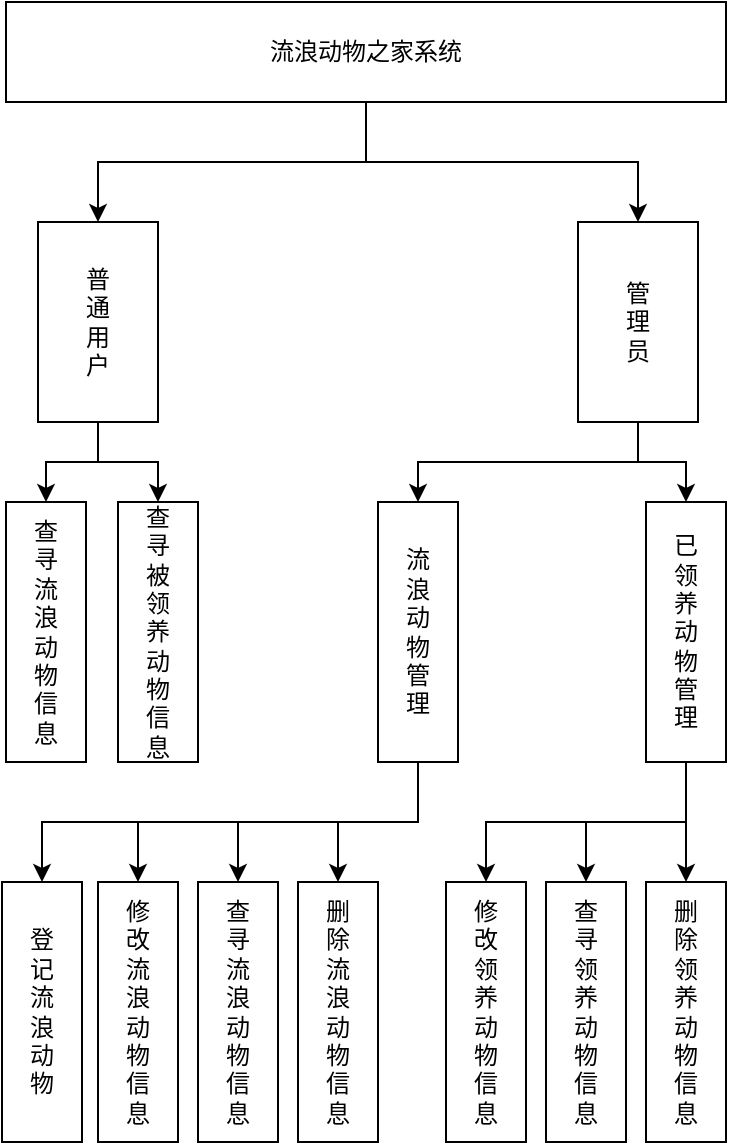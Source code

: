 <mxfile version="16.1.0" type="github">
  <diagram id="hXVJ3gBhNhegeCH-E7-8" name="第 1 页">
    <mxGraphModel dx="1038" dy="663" grid="1" gridSize="10" guides="1" tooltips="1" connect="1" arrows="1" fold="1" page="1" pageScale="1" pageWidth="827" pageHeight="1169" math="0" shadow="0">
      <root>
        <mxCell id="0" />
        <mxCell id="1" parent="0" />
        <mxCell id="3Bbfqr4P4dcc62THV-cg-18" style="edgeStyle=orthogonalEdgeStyle;rounded=0;orthogonalLoop=1;jettySize=auto;html=1;exitX=0.5;exitY=1;exitDx=0;exitDy=0;entryX=0.5;entryY=0;entryDx=0;entryDy=0;" edge="1" parent="1" source="3Bbfqr4P4dcc62THV-cg-17" target="3Bbfqr4P4dcc62THV-cg-19">
          <mxGeometry relative="1" as="geometry">
            <mxPoint x="280" y="150" as="targetPoint" />
          </mxGeometry>
        </mxCell>
        <mxCell id="3Bbfqr4P4dcc62THV-cg-21" style="edgeStyle=orthogonalEdgeStyle;rounded=0;orthogonalLoop=1;jettySize=auto;html=1;exitX=0.5;exitY=1;exitDx=0;exitDy=0;" edge="1" parent="1" source="3Bbfqr4P4dcc62THV-cg-17" target="3Bbfqr4P4dcc62THV-cg-20">
          <mxGeometry relative="1" as="geometry" />
        </mxCell>
        <mxCell id="3Bbfqr4P4dcc62THV-cg-17" value="流浪动物之家系统" style="rounded=0;whiteSpace=wrap;html=1;" vertex="1" parent="1">
          <mxGeometry x="234" y="40" width="360" height="50" as="geometry" />
        </mxCell>
        <mxCell id="3Bbfqr4P4dcc62THV-cg-23" style="edgeStyle=orthogonalEdgeStyle;rounded=0;orthogonalLoop=1;jettySize=auto;html=1;exitX=0.5;exitY=1;exitDx=0;exitDy=0;entryX=0.5;entryY=0;entryDx=0;entryDy=0;" edge="1" parent="1" source="3Bbfqr4P4dcc62THV-cg-19" target="3Bbfqr4P4dcc62THV-cg-24">
          <mxGeometry relative="1" as="geometry">
            <mxPoint x="240" y="290" as="targetPoint" />
          </mxGeometry>
        </mxCell>
        <mxCell id="3Bbfqr4P4dcc62THV-cg-26" style="edgeStyle=orthogonalEdgeStyle;rounded=0;orthogonalLoop=1;jettySize=auto;html=1;exitX=0.5;exitY=1;exitDx=0;exitDy=0;entryX=0.5;entryY=0;entryDx=0;entryDy=0;" edge="1" parent="1" source="3Bbfqr4P4dcc62THV-cg-19" target="3Bbfqr4P4dcc62THV-cg-25">
          <mxGeometry relative="1" as="geometry" />
        </mxCell>
        <mxCell id="3Bbfqr4P4dcc62THV-cg-19" value="普&lt;br&gt;通&lt;br&gt;用&lt;br&gt;户" style="whiteSpace=wrap;html=1;" vertex="1" parent="1">
          <mxGeometry x="250" y="150" width="60" height="100" as="geometry" />
        </mxCell>
        <mxCell id="3Bbfqr4P4dcc62THV-cg-30" style="edgeStyle=orthogonalEdgeStyle;rounded=0;orthogonalLoop=1;jettySize=auto;html=1;exitX=0.5;exitY=1;exitDx=0;exitDy=0;" edge="1" parent="1" source="3Bbfqr4P4dcc62THV-cg-20" target="3Bbfqr4P4dcc62THV-cg-29">
          <mxGeometry relative="1" as="geometry" />
        </mxCell>
        <mxCell id="3Bbfqr4P4dcc62THV-cg-35" style="edgeStyle=orthogonalEdgeStyle;rounded=0;orthogonalLoop=1;jettySize=auto;html=1;exitX=0.5;exitY=1;exitDx=0;exitDy=0;entryX=0.5;entryY=0;entryDx=0;entryDy=0;" edge="1" parent="1" source="3Bbfqr4P4dcc62THV-cg-20" target="3Bbfqr4P4dcc62THV-cg-28">
          <mxGeometry relative="1" as="geometry" />
        </mxCell>
        <mxCell id="3Bbfqr4P4dcc62THV-cg-20" value="管&lt;br&gt;理&lt;br&gt;员" style="whiteSpace=wrap;html=1;" vertex="1" parent="1">
          <mxGeometry x="520" y="150" width="60" height="100" as="geometry" />
        </mxCell>
        <mxCell id="3Bbfqr4P4dcc62THV-cg-24" value="查&lt;br&gt;寻&lt;br&gt;流&lt;br&gt;浪&lt;br&gt;动&lt;br&gt;物&lt;br&gt;信&lt;br&gt;息" style="whiteSpace=wrap;html=1;" vertex="1" parent="1">
          <mxGeometry x="234" y="290" width="40" height="130" as="geometry" />
        </mxCell>
        <mxCell id="3Bbfqr4P4dcc62THV-cg-25" value="查&lt;br&gt;寻&lt;br&gt;被&lt;br&gt;领&lt;br&gt;养&lt;br&gt;动&lt;br&gt;物&lt;br&gt;信&lt;br&gt;息" style="whiteSpace=wrap;html=1;" vertex="1" parent="1">
          <mxGeometry x="290" y="290" width="40" height="130" as="geometry" />
        </mxCell>
        <mxCell id="3Bbfqr4P4dcc62THV-cg-41" style="edgeStyle=orthogonalEdgeStyle;rounded=0;orthogonalLoop=1;jettySize=auto;html=1;exitX=0.5;exitY=1;exitDx=0;exitDy=0;entryX=0.5;entryY=0;entryDx=0;entryDy=0;" edge="1" parent="1" source="3Bbfqr4P4dcc62THV-cg-28" target="3Bbfqr4P4dcc62THV-cg-37">
          <mxGeometry relative="1" as="geometry" />
        </mxCell>
        <mxCell id="3Bbfqr4P4dcc62THV-cg-42" style="edgeStyle=orthogonalEdgeStyle;rounded=0;orthogonalLoop=1;jettySize=auto;html=1;exitX=0.5;exitY=1;exitDx=0;exitDy=0;entryX=0.5;entryY=0;entryDx=0;entryDy=0;" edge="1" parent="1" source="3Bbfqr4P4dcc62THV-cg-28" target="3Bbfqr4P4dcc62THV-cg-38">
          <mxGeometry relative="1" as="geometry" />
        </mxCell>
        <mxCell id="3Bbfqr4P4dcc62THV-cg-43" style="edgeStyle=orthogonalEdgeStyle;rounded=0;orthogonalLoop=1;jettySize=auto;html=1;exitX=0.5;exitY=1;exitDx=0;exitDy=0;entryX=0.5;entryY=0;entryDx=0;entryDy=0;" edge="1" parent="1" source="3Bbfqr4P4dcc62THV-cg-28" target="3Bbfqr4P4dcc62THV-cg-39">
          <mxGeometry relative="1" as="geometry" />
        </mxCell>
        <mxCell id="3Bbfqr4P4dcc62THV-cg-44" style="edgeStyle=orthogonalEdgeStyle;rounded=0;orthogonalLoop=1;jettySize=auto;html=1;exitX=0.5;exitY=1;exitDx=0;exitDy=0;entryX=0.5;entryY=0;entryDx=0;entryDy=0;" edge="1" parent="1" source="3Bbfqr4P4dcc62THV-cg-28" target="3Bbfqr4P4dcc62THV-cg-40">
          <mxGeometry relative="1" as="geometry" />
        </mxCell>
        <mxCell id="3Bbfqr4P4dcc62THV-cg-28" value="流&lt;br&gt;浪&lt;br&gt;动&lt;br&gt;物&lt;br&gt;管&lt;br&gt;理" style="whiteSpace=wrap;html=1;" vertex="1" parent="1">
          <mxGeometry x="420" y="290" width="40" height="130" as="geometry" />
        </mxCell>
        <mxCell id="3Bbfqr4P4dcc62THV-cg-48" style="edgeStyle=orthogonalEdgeStyle;rounded=0;orthogonalLoop=1;jettySize=auto;html=1;exitX=0.5;exitY=1;exitDx=0;exitDy=0;entryX=0.5;entryY=0;entryDx=0;entryDy=0;" edge="1" parent="1" source="3Bbfqr4P4dcc62THV-cg-29" target="3Bbfqr4P4dcc62THV-cg-47">
          <mxGeometry relative="1" as="geometry" />
        </mxCell>
        <mxCell id="3Bbfqr4P4dcc62THV-cg-49" style="edgeStyle=orthogonalEdgeStyle;rounded=0;orthogonalLoop=1;jettySize=auto;html=1;exitX=0.5;exitY=1;exitDx=0;exitDy=0;entryX=0.5;entryY=0;entryDx=0;entryDy=0;" edge="1" parent="1" source="3Bbfqr4P4dcc62THV-cg-29" target="3Bbfqr4P4dcc62THV-cg-46">
          <mxGeometry relative="1" as="geometry" />
        </mxCell>
        <mxCell id="3Bbfqr4P4dcc62THV-cg-50" style="edgeStyle=orthogonalEdgeStyle;rounded=0;orthogonalLoop=1;jettySize=auto;html=1;exitX=0.5;exitY=1;exitDx=0;exitDy=0;" edge="1" parent="1" source="3Bbfqr4P4dcc62THV-cg-29" target="3Bbfqr4P4dcc62THV-cg-45">
          <mxGeometry relative="1" as="geometry" />
        </mxCell>
        <mxCell id="3Bbfqr4P4dcc62THV-cg-29" value="已&lt;br&gt;领&lt;br&gt;养&lt;br&gt;动&lt;br&gt;物&lt;br&gt;管&lt;br&gt;理" style="whiteSpace=wrap;html=1;" vertex="1" parent="1">
          <mxGeometry x="554" y="290" width="40" height="130" as="geometry" />
        </mxCell>
        <mxCell id="3Bbfqr4P4dcc62THV-cg-37" value="登&lt;br&gt;记&lt;br&gt;流&lt;br&gt;浪&lt;br&gt;动&lt;br&gt;物" style="whiteSpace=wrap;html=1;" vertex="1" parent="1">
          <mxGeometry x="232" y="480" width="40" height="130" as="geometry" />
        </mxCell>
        <mxCell id="3Bbfqr4P4dcc62THV-cg-38" value="修&lt;br&gt;改&lt;br&gt;流&lt;br&gt;浪&lt;br&gt;动&lt;br&gt;物&lt;br&gt;信&lt;br&gt;息" style="whiteSpace=wrap;html=1;" vertex="1" parent="1">
          <mxGeometry x="280" y="480" width="40" height="130" as="geometry" />
        </mxCell>
        <mxCell id="3Bbfqr4P4dcc62THV-cg-39" value="查&lt;br&gt;寻&lt;br&gt;流&lt;br&gt;浪&lt;br&gt;动&lt;br&gt;物&lt;br&gt;信&lt;br&gt;息" style="whiteSpace=wrap;html=1;" vertex="1" parent="1">
          <mxGeometry x="330" y="480" width="40" height="130" as="geometry" />
        </mxCell>
        <mxCell id="3Bbfqr4P4dcc62THV-cg-40" value="删&lt;br&gt;除&lt;br&gt;流&lt;br&gt;浪&lt;br&gt;动&lt;br&gt;物&lt;br&gt;信&lt;br&gt;息" style="whiteSpace=wrap;html=1;" vertex="1" parent="1">
          <mxGeometry x="380" y="480" width="40" height="130" as="geometry" />
        </mxCell>
        <mxCell id="3Bbfqr4P4dcc62THV-cg-45" value="修&lt;br&gt;改&lt;br&gt;领&lt;br&gt;养&lt;br&gt;动&lt;br&gt;物&lt;br&gt;信&lt;br&gt;息" style="whiteSpace=wrap;html=1;" vertex="1" parent="1">
          <mxGeometry x="454" y="480" width="40" height="130" as="geometry" />
        </mxCell>
        <mxCell id="3Bbfqr4P4dcc62THV-cg-46" value="查&lt;br&gt;寻&lt;br&gt;领&lt;br&gt;养&lt;br&gt;动&lt;br&gt;物&lt;br&gt;信&lt;br&gt;息" style="whiteSpace=wrap;html=1;" vertex="1" parent="1">
          <mxGeometry x="504" y="480" width="40" height="130" as="geometry" />
        </mxCell>
        <mxCell id="3Bbfqr4P4dcc62THV-cg-47" value="删&lt;br&gt;除&lt;br&gt;领&lt;br&gt;养&lt;br&gt;动&lt;br&gt;物&lt;br&gt;信&lt;br&gt;息" style="whiteSpace=wrap;html=1;" vertex="1" parent="1">
          <mxGeometry x="554" y="480" width="40" height="130" as="geometry" />
        </mxCell>
      </root>
    </mxGraphModel>
  </diagram>
</mxfile>
